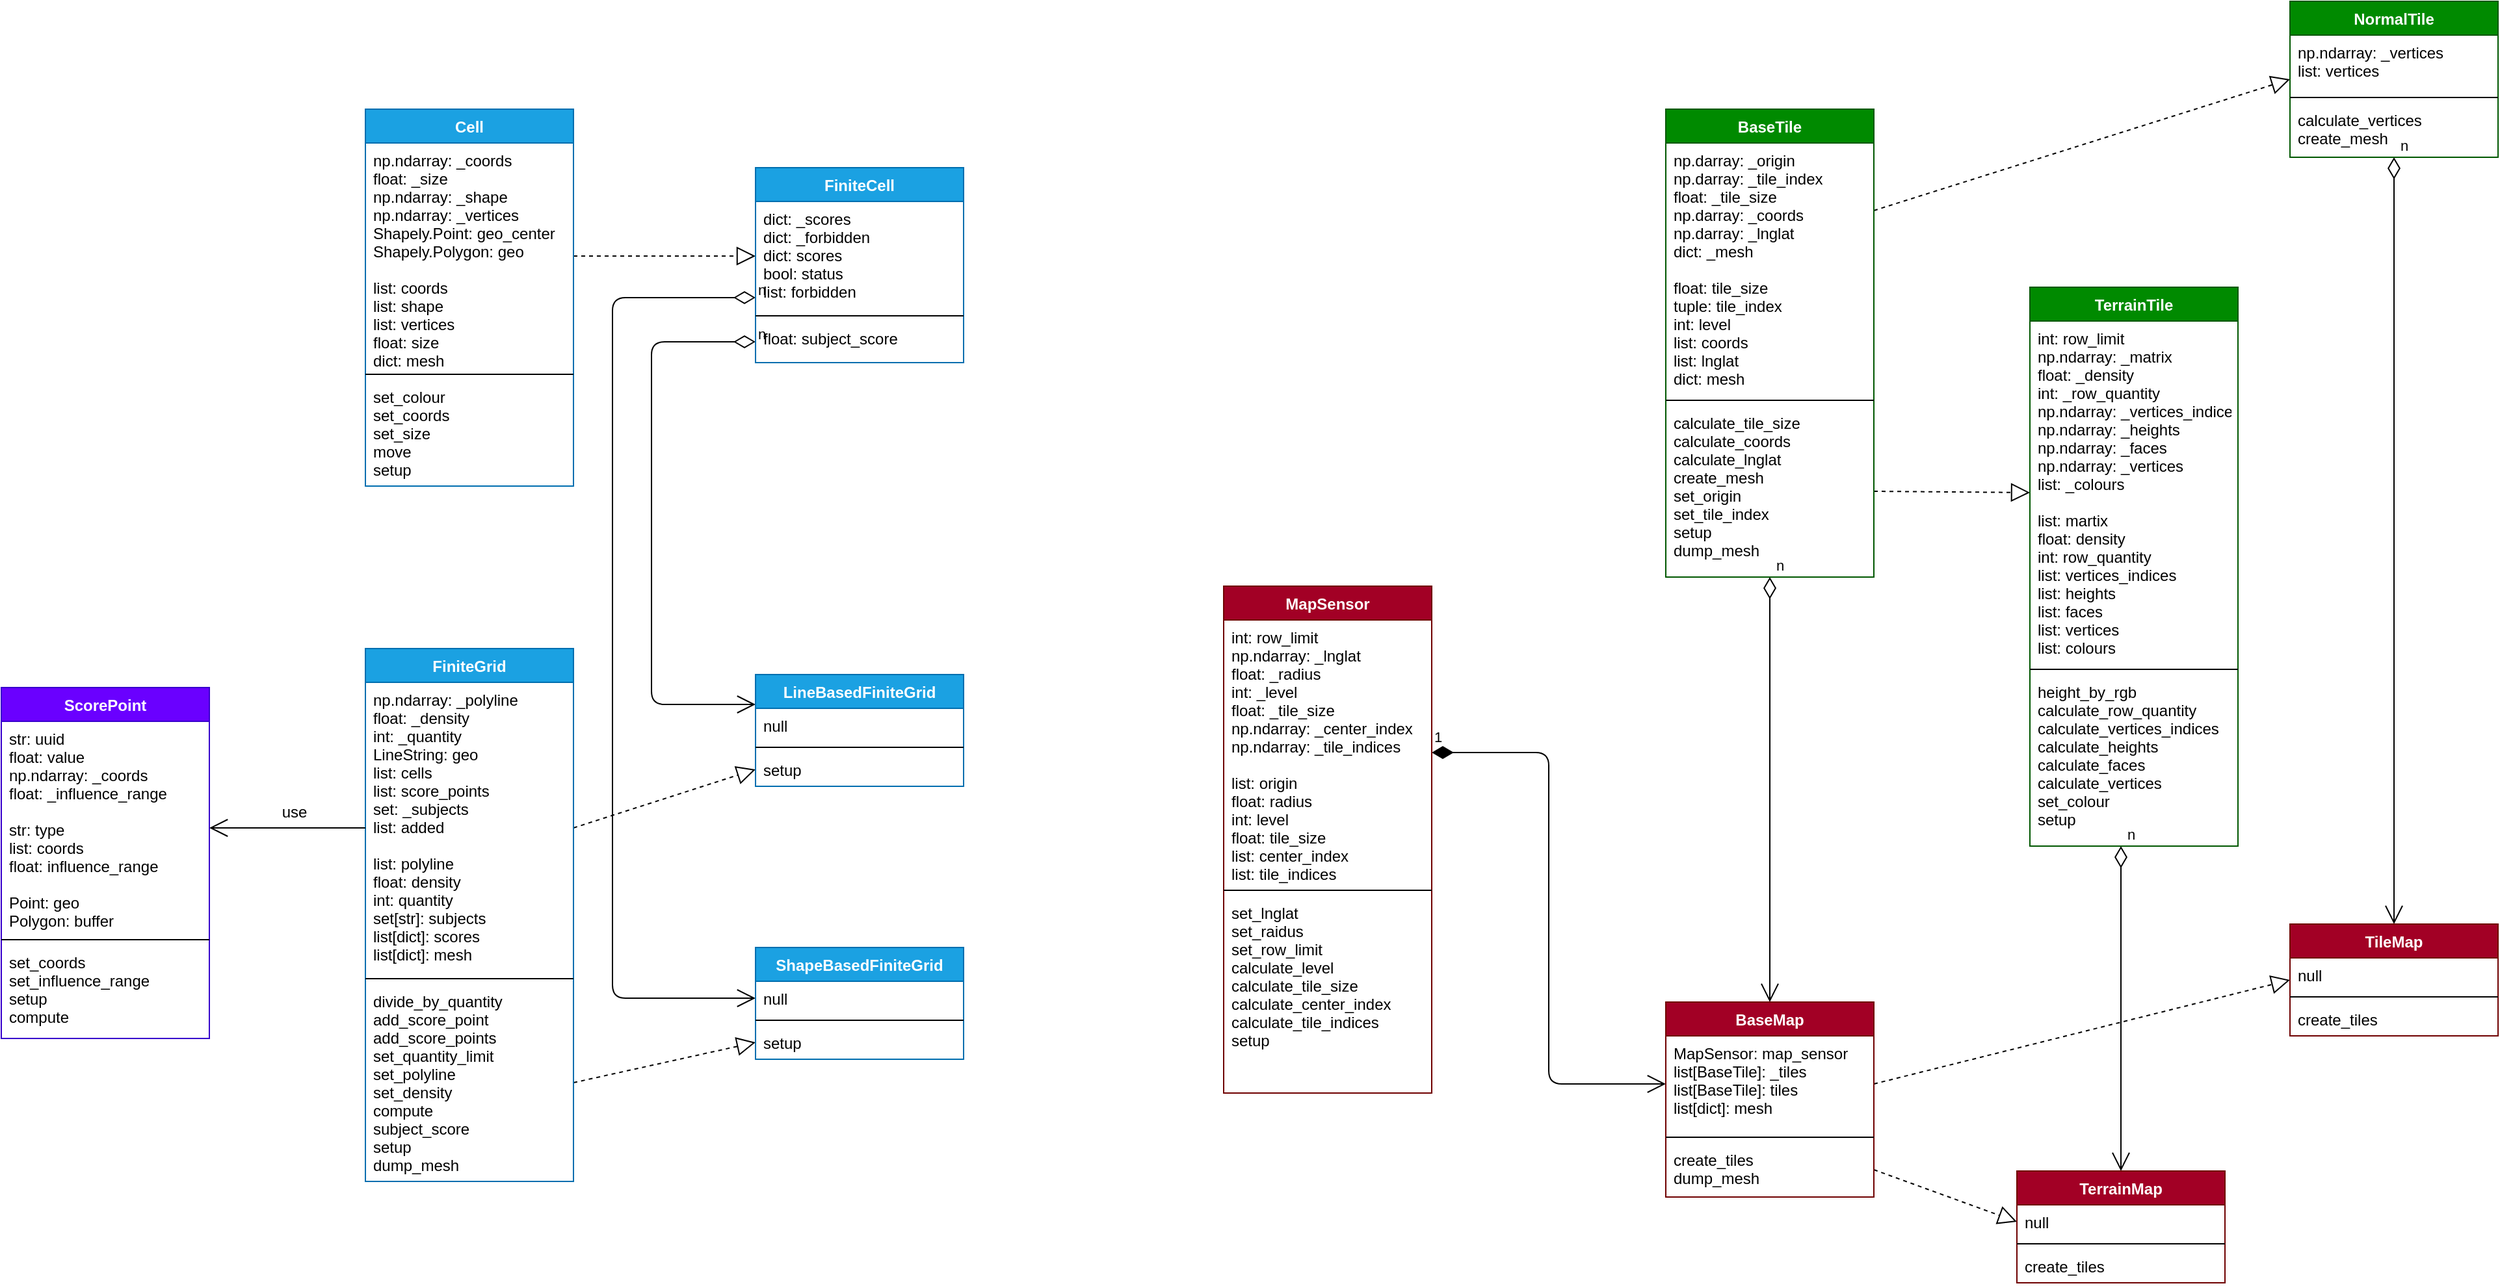 <mxfile version="13.2.1" type="device"><diagram id="T1pgqISBJTrfe6TRCyd8" name="Page-1"><mxGraphModel dx="4498" dy="1588" grid="1" gridSize="10" guides="1" tooltips="1" connect="1" arrows="1" fold="1" page="1" pageScale="1" pageWidth="827" pageHeight="1169" math="0" shadow="0"><root><mxCell id="0"/><mxCell id="1" parent="0"/><mxCell id="rnGAc0-CBt30dfS5_Ziq-9" value="" style="endArrow=block;dashed=1;endFill=0;endSize=12;html=1;entryX=0;entryY=0.5;entryDx=0;entryDy=0;exitX=1;exitY=0.268;exitDx=0;exitDy=0;exitPerimeter=0;" edge="1" parent="1" source="rnGAc0-CBt30dfS5_Ziq-2" target="rnGAc0-CBt30dfS5_Ziq-5"><mxGeometry width="160" relative="1" as="geometry"><mxPoint y="330" as="sourcePoint"/><mxPoint x="160" y="330" as="targetPoint"/></mxGeometry></mxCell><mxCell id="rnGAc0-CBt30dfS5_Ziq-14" value="" style="endArrow=block;dashed=1;endFill=0;endSize=12;html=1;entryX=0;entryY=0.5;entryDx=0;entryDy=0;exitX=1;exitY=0.5;exitDx=0;exitDy=0;" edge="1" parent="1" source="rnGAc0-CBt30dfS5_Ziq-4" target="rnGAc0-CBt30dfS5_Ziq-11"><mxGeometry width="160" relative="1" as="geometry"><mxPoint x="90" y="210.992" as="sourcePoint"/><mxPoint x="215" y="210" as="targetPoint"/></mxGeometry></mxCell><mxCell id="rnGAc0-CBt30dfS5_Ziq-21" value="n" style="endArrow=open;html=1;endSize=12;startArrow=diamondThin;startSize=14;startFill=0;edgeStyle=orthogonalEdgeStyle;align=left;verticalAlign=bottom;entryX=0.5;entryY=0;entryDx=0;entryDy=0;exitX=0.5;exitY=1;exitDx=0;exitDy=0;" edge="1" parent="1" source="rnGAc0-CBt30dfS5_Ziq-1" target="rnGAc0-CBt30dfS5_Ziq-15"><mxGeometry x="-1" y="3" relative="1" as="geometry"><mxPoint x="60" y="510" as="sourcePoint"/><mxPoint x="220" y="510" as="targetPoint"/></mxGeometry></mxCell><mxCell id="rnGAc0-CBt30dfS5_Ziq-26" value="1" style="endArrow=open;html=1;endSize=12;startArrow=diamondThin;startSize=14;startFill=1;edgeStyle=orthogonalEdgeStyle;align=left;verticalAlign=bottom;entryX=0;entryY=0.5;entryDx=0;entryDy=0;" edge="1" parent="1" source="rnGAc0-CBt30dfS5_Ziq-23" target="rnGAc0-CBt30dfS5_Ziq-16"><mxGeometry x="-1" y="3" relative="1" as="geometry"><mxPoint x="-190" y="710" as="sourcePoint"/><mxPoint x="-30" y="710" as="targetPoint"/></mxGeometry></mxCell><mxCell id="rnGAc0-CBt30dfS5_Ziq-31" value="" style="endArrow=block;dashed=1;endFill=0;endSize=12;html=1;exitX=1;exitY=0.5;exitDx=0;exitDy=0;entryX=0;entryY=0.5;entryDx=0;entryDy=0;" edge="1" parent="1" source="rnGAc0-CBt30dfS5_Ziq-16" target="rnGAc0-CBt30dfS5_Ziq-27"><mxGeometry width="160" relative="1" as="geometry"><mxPoint x="60" y="830.992" as="sourcePoint"/><mxPoint x="380" y="730" as="targetPoint"/></mxGeometry></mxCell><mxCell id="rnGAc0-CBt30dfS5_Ziq-32" value="n" style="endArrow=open;html=1;endSize=12;startArrow=diamondThin;startSize=14;startFill=0;edgeStyle=orthogonalEdgeStyle;align=left;verticalAlign=bottom;entryX=0.5;entryY=0;entryDx=0;entryDy=0;exitX=0.5;exitY=1;exitDx=0;exitDy=0;" edge="1" parent="1" source="rnGAc0-CBt30dfS5_Ziq-5" target="rnGAc0-CBt30dfS5_Ziq-27"><mxGeometry x="-1" y="3" relative="1" as="geometry"><mxPoint x="10" y="493.0" as="sourcePoint"/><mxPoint x="10" y="820.0" as="targetPoint"/><Array as="points"><mxPoint x="480" y="560"/><mxPoint x="480" y="560"/></Array></mxGeometry></mxCell><mxCell id="rnGAc0-CBt30dfS5_Ziq-38" value="" style="endArrow=block;dashed=1;endFill=0;endSize=12;html=1;exitX=1;exitY=0.5;exitDx=0;exitDy=0;entryX=0;entryY=0.5;entryDx=0;entryDy=0;" edge="1" parent="1" source="rnGAc0-CBt30dfS5_Ziq-18" target="rnGAc0-CBt30dfS5_Ziq-35"><mxGeometry width="160" relative="1" as="geometry"><mxPoint x="90.0" y="883" as="sourcePoint"/><mxPoint x="410" y="803.0" as="targetPoint"/></mxGeometry></mxCell><mxCell id="rnGAc0-CBt30dfS5_Ziq-39" value="n" style="endArrow=open;html=1;endSize=12;startArrow=diamondThin;startSize=14;startFill=0;edgeStyle=orthogonalEdgeStyle;align=left;verticalAlign=bottom;entryX=0.5;entryY=0;entryDx=0;entryDy=0;" edge="1" parent="1" target="rnGAc0-CBt30dfS5_Ziq-34"><mxGeometry x="-1" y="3" relative="1" as="geometry"><mxPoint x="270" y="690" as="sourcePoint"/><mxPoint x="320" y="850" as="targetPoint"/><Array as="points"><mxPoint x="270" y="910"/><mxPoint x="270" y="910"/></Array></mxGeometry></mxCell><mxCell id="rnGAc0-CBt30dfS5_Ziq-48" value="" style="endArrow=block;dashed=1;endFill=0;endSize=12;html=1;entryX=0;entryY=0.5;entryDx=0;entryDy=0;exitX=1;exitY=0.5;exitDx=0;exitDy=0;" edge="1" parent="1" source="rnGAc0-CBt30dfS5_Ziq-41" target="rnGAc0-CBt30dfS5_Ziq-45"><mxGeometry width="160" relative="1" as="geometry"><mxPoint x="-870.0" y="338" as="sourcePoint"/><mxPoint x="-750" y="339" as="targetPoint"/></mxGeometry></mxCell><mxCell id="rnGAc0-CBt30dfS5_Ziq-61" value="" style="endArrow=block;dashed=1;endFill=0;endSize=12;html=1;entryX=0;entryY=0.5;entryDx=0;entryDy=0;exitX=1;exitY=0.5;exitDx=0;exitDy=0;" edge="1" parent="1" source="rnGAc0-CBt30dfS5_Ziq-50" target="rnGAc0-CBt30dfS5_Ziq-60"><mxGeometry width="160" relative="1" as="geometry"><mxPoint x="-910" y="291" as="sourcePoint"/><mxPoint x="-770" y="246" as="targetPoint"/></mxGeometry></mxCell><mxCell id="rnGAc0-CBt30dfS5_Ziq-62" value="n" style="endArrow=open;html=1;endSize=12;startArrow=diamondThin;startSize=14;startFill=0;edgeStyle=orthogonalEdgeStyle;align=left;verticalAlign=bottom;exitX=0;exitY=0.5;exitDx=0;exitDy=0;" edge="1" parent="1" source="rnGAc0-CBt30dfS5_Ziq-47" target="rnGAc0-CBt30dfS5_Ziq-57"><mxGeometry x="-1" y="3" relative="1" as="geometry"><mxPoint x="-700" y="398" as="sourcePoint"/><mxPoint x="-590" y="658.0" as="targetPoint"/><Array as="points"><mxPoint x="-860" y="302"/><mxPoint x="-860" y="581.0"/></Array></mxGeometry></mxCell><mxCell id="rnGAc0-CBt30dfS5_Ziq-67" value="" style="endArrow=block;dashed=1;endFill=0;endSize=12;html=1;entryX=0;entryY=0.5;entryDx=0;entryDy=0;" edge="1" parent="1" target="rnGAc0-CBt30dfS5_Ziq-66"><mxGeometry width="160" relative="1" as="geometry"><mxPoint x="-920" y="872" as="sourcePoint"/><mxPoint x="-770" y="621.0" as="targetPoint"/></mxGeometry></mxCell><mxCell id="rnGAc0-CBt30dfS5_Ziq-69" value="n" style="endArrow=open;html=1;endSize=12;startArrow=diamondThin;startSize=14;startFill=0;edgeStyle=orthogonalEdgeStyle;align=left;verticalAlign=bottom;entryX=0;entryY=0.5;entryDx=0;entryDy=0;" edge="1" parent="1" source="rnGAc0-CBt30dfS5_Ziq-45" target="rnGAc0-CBt30dfS5_Ziq-64"><mxGeometry x="-1" y="3" relative="1" as="geometry"><mxPoint x="-770" y="312" as="sourcePoint"/><mxPoint x="-770" y="590.941" as="targetPoint"/><Array as="points"><mxPoint x="-890" y="268"/><mxPoint x="-890" y="807"/></Array></mxGeometry></mxCell><mxCell id="rnGAc0-CBt30dfS5_Ziq-75" value="use" style="text;html=1;align=center;verticalAlign=middle;resizable=0;points=[];autosize=1;" vertex="1" parent="1"><mxGeometry x="-1150" y="654" width="30" height="20" as="geometry"/></mxCell><mxCell id="rnGAc0-CBt30dfS5_Ziq-1" value="BaseTile" style="swimlane;fontStyle=1;align=center;verticalAlign=top;childLayout=stackLayout;horizontal=1;startSize=26;horizontalStack=0;resizeParent=1;resizeParentMax=0;resizeLast=0;collapsible=1;marginBottom=0;fillColor=#008a00;strokeColor=#005700;fontColor=#ffffff;" vertex="1" parent="1"><mxGeometry x="-80" y="123" width="160" height="360" as="geometry"><mxRectangle x="250" y="150" width="80" height="26" as="alternateBounds"/></mxGeometry></mxCell><mxCell id="rnGAc0-CBt30dfS5_Ziq-2" value="np.darray: _origin&#10;np.darray: _tile_index&#10;float: _tile_size&#10;np.darray: _coords&#10;np.darray: _lnglat&#10;dict: _mesh&#10;&#10;float: tile_size&#10;tuple: tile_index&#10;int: level&#10;list: coords&#10;list: lnglat&#10;dict: mesh" style="text;align=left;verticalAlign=top;spacingLeft=4;spacingRight=4;overflow=hidden;rotatable=0;points=[[0,0.5],[1,0.5]];portConstraint=eastwest;" vertex="1" parent="rnGAc0-CBt30dfS5_Ziq-1"><mxGeometry y="26" width="160" height="194" as="geometry"/></mxCell><mxCell id="rnGAc0-CBt30dfS5_Ziq-3" value="" style="line;strokeWidth=1;fillColor=none;align=left;verticalAlign=middle;spacingTop=-1;spacingLeft=3;spacingRight=3;rotatable=0;labelPosition=right;points=[];portConstraint=eastwest;" vertex="1" parent="rnGAc0-CBt30dfS5_Ziq-1"><mxGeometry y="220" width="160" height="8" as="geometry"/></mxCell><mxCell id="rnGAc0-CBt30dfS5_Ziq-4" value="calculate_tile_size&#10;calculate_coords&#10;calculate_lnglat&#10;create_mesh&#10;set_origin&#10;set_tile_index&#10;setup&#10;dump_mesh" style="text;align=left;verticalAlign=top;spacingLeft=4;spacingRight=4;overflow=hidden;rotatable=0;points=[[0,0.5],[1,0.5]];portConstraint=eastwest;" vertex="1" parent="rnGAc0-CBt30dfS5_Ziq-1"><mxGeometry y="228" width="160" height="132" as="geometry"/></mxCell><mxCell id="rnGAc0-CBt30dfS5_Ziq-5" value="NormalTile" style="swimlane;fontStyle=1;align=center;verticalAlign=top;childLayout=stackLayout;horizontal=1;startSize=26;horizontalStack=0;resizeParent=1;resizeParentMax=0;resizeLast=0;collapsible=1;marginBottom=0;fillColor=#008a00;strokeColor=#005700;fontColor=#ffffff;" vertex="1" parent="1"><mxGeometry x="400" y="40" width="160" height="120" as="geometry"><mxRectangle x="245" y="250" width="90" height="26" as="alternateBounds"/></mxGeometry></mxCell><mxCell id="rnGAc0-CBt30dfS5_Ziq-6" value="np.ndarray: _vertices&#10;list: vertices" style="text;align=left;verticalAlign=top;spacingLeft=4;spacingRight=4;overflow=hidden;rotatable=0;points=[[0,0.5],[1,0.5]];portConstraint=eastwest;" vertex="1" parent="rnGAc0-CBt30dfS5_Ziq-5"><mxGeometry y="26" width="160" height="44" as="geometry"/></mxCell><mxCell id="rnGAc0-CBt30dfS5_Ziq-7" value="" style="line;strokeWidth=1;fillColor=none;align=left;verticalAlign=middle;spacingTop=-1;spacingLeft=3;spacingRight=3;rotatable=0;labelPosition=right;points=[];portConstraint=eastwest;" vertex="1" parent="rnGAc0-CBt30dfS5_Ziq-5"><mxGeometry y="70" width="160" height="8" as="geometry"/></mxCell><mxCell id="rnGAc0-CBt30dfS5_Ziq-8" value="calculate_vertices&#10;create_mesh" style="text;align=left;verticalAlign=top;spacingLeft=4;spacingRight=4;overflow=hidden;rotatable=0;points=[[0,0.5],[1,0.5]];portConstraint=eastwest;" vertex="1" parent="rnGAc0-CBt30dfS5_Ziq-5"><mxGeometry y="78" width="160" height="42" as="geometry"/></mxCell><mxCell id="rnGAc0-CBt30dfS5_Ziq-10" value="TerrainTile" style="swimlane;fontStyle=1;align=center;verticalAlign=top;childLayout=stackLayout;horizontal=1;startSize=26;horizontalStack=0;resizeParent=1;resizeParentMax=0;resizeLast=0;collapsible=1;marginBottom=0;fillColor=#008a00;strokeColor=#005700;fontColor=#ffffff;" vertex="1" parent="1"><mxGeometry x="200" y="260" width="160" height="430" as="geometry"/></mxCell><mxCell id="rnGAc0-CBt30dfS5_Ziq-11" value="int: row_limit&#10;np.ndarray: _matrix&#10;float: _density&#10;int: _row_quantity&#10;np.ndarray: _vertices_indices&#10;np.ndarray: _heights&#10;np.ndarray: _faces&#10;np.ndarray: _vertices&#10;list: _colours&#10;&#10;list: martix&#10;float: density&#10;int: row_quantity&#10;list: vertices_indices&#10;list: heights&#10;list: faces&#10;list: vertices&#10;list: colours" style="text;align=left;verticalAlign=top;spacingLeft=4;spacingRight=4;overflow=hidden;rotatable=0;points=[[0,0.5],[1,0.5]];portConstraint=eastwest;" vertex="1" parent="rnGAc0-CBt30dfS5_Ziq-10"><mxGeometry y="26" width="160" height="264" as="geometry"/></mxCell><mxCell id="rnGAc0-CBt30dfS5_Ziq-12" value="" style="line;strokeWidth=1;fillColor=none;align=left;verticalAlign=middle;spacingTop=-1;spacingLeft=3;spacingRight=3;rotatable=0;labelPosition=right;points=[];portConstraint=eastwest;" vertex="1" parent="rnGAc0-CBt30dfS5_Ziq-10"><mxGeometry y="290" width="160" height="8" as="geometry"/></mxCell><mxCell id="rnGAc0-CBt30dfS5_Ziq-13" value="height_by_rgb&#10;calculate_row_quantity&#10;calculate_vertices_indices&#10;calculate_heights&#10;calculate_faces&#10;calculate_vertices&#10;set_colour&#10;setup" style="text;align=left;verticalAlign=top;spacingLeft=4;spacingRight=4;overflow=hidden;rotatable=0;points=[[0,0.5],[1,0.5]];portConstraint=eastwest;" vertex="1" parent="rnGAc0-CBt30dfS5_Ziq-10"><mxGeometry y="298" width="160" height="132" as="geometry"/></mxCell><mxCell id="rnGAc0-CBt30dfS5_Ziq-15" value="BaseMap" style="swimlane;fontStyle=1;align=center;verticalAlign=top;childLayout=stackLayout;horizontal=1;startSize=26;horizontalStack=0;resizeParent=1;resizeParentMax=0;resizeLast=0;collapsible=1;marginBottom=0;fillColor=#a20025;strokeColor=#6F0000;fontColor=#ffffff;" vertex="1" parent="1"><mxGeometry x="-80" y="810" width="160" height="150" as="geometry"/></mxCell><mxCell id="rnGAc0-CBt30dfS5_Ziq-16" value="MapSensor: map_sensor&#10;list[BaseTile]: _tiles&#10;list[BaseTile]: tiles&#10;list[dict]: mesh" style="text;align=left;verticalAlign=top;spacingLeft=4;spacingRight=4;overflow=hidden;rotatable=0;points=[[0,0.5],[1,0.5]];portConstraint=eastwest;" vertex="1" parent="rnGAc0-CBt30dfS5_Ziq-15"><mxGeometry y="26" width="160" height="74" as="geometry"/></mxCell><mxCell id="rnGAc0-CBt30dfS5_Ziq-17" value="" style="line;strokeWidth=1;fillColor=none;align=left;verticalAlign=middle;spacingTop=-1;spacingLeft=3;spacingRight=3;rotatable=0;labelPosition=right;points=[];portConstraint=eastwest;" vertex="1" parent="rnGAc0-CBt30dfS5_Ziq-15"><mxGeometry y="100" width="160" height="8" as="geometry"/></mxCell><mxCell id="rnGAc0-CBt30dfS5_Ziq-18" value="create_tiles&#10;dump_mesh" style="text;align=left;verticalAlign=top;spacingLeft=4;spacingRight=4;overflow=hidden;rotatable=0;points=[[0,0.5],[1,0.5]];portConstraint=eastwest;" vertex="1" parent="rnGAc0-CBt30dfS5_Ziq-15"><mxGeometry y="108" width="160" height="42" as="geometry"/></mxCell><mxCell id="rnGAc0-CBt30dfS5_Ziq-27" value="TileMap" style="swimlane;fontStyle=1;align=center;verticalAlign=top;childLayout=stackLayout;horizontal=1;startSize=26;horizontalStack=0;resizeParent=1;resizeParentMax=0;resizeLast=0;collapsible=1;marginBottom=0;fillColor=#a20025;strokeColor=#6F0000;fontColor=#ffffff;" vertex="1" parent="1"><mxGeometry x="400" y="750" width="160" height="86" as="geometry"/></mxCell><mxCell id="rnGAc0-CBt30dfS5_Ziq-28" value="null" style="text;align=left;verticalAlign=top;spacingLeft=4;spacingRight=4;overflow=hidden;rotatable=0;points=[[0,0.5],[1,0.5]];portConstraint=eastwest;" vertex="1" parent="rnGAc0-CBt30dfS5_Ziq-27"><mxGeometry y="26" width="160" height="26" as="geometry"/></mxCell><mxCell id="rnGAc0-CBt30dfS5_Ziq-29" value="" style="line;strokeWidth=1;fillColor=none;align=left;verticalAlign=middle;spacingTop=-1;spacingLeft=3;spacingRight=3;rotatable=0;labelPosition=right;points=[];portConstraint=eastwest;" vertex="1" parent="rnGAc0-CBt30dfS5_Ziq-27"><mxGeometry y="52" width="160" height="8" as="geometry"/></mxCell><mxCell id="rnGAc0-CBt30dfS5_Ziq-30" value="create_tiles" style="text;align=left;verticalAlign=top;spacingLeft=4;spacingRight=4;overflow=hidden;rotatable=0;points=[[0,0.5],[1,0.5]];portConstraint=eastwest;" vertex="1" parent="rnGAc0-CBt30dfS5_Ziq-27"><mxGeometry y="60" width="160" height="26" as="geometry"/></mxCell><mxCell id="rnGAc0-CBt30dfS5_Ziq-22" value="MapSensor" style="swimlane;fontStyle=1;align=center;verticalAlign=top;childLayout=stackLayout;horizontal=1;startSize=26;horizontalStack=0;resizeParent=1;resizeParentMax=0;resizeLast=0;collapsible=1;marginBottom=0;fillColor=#a20025;strokeColor=#6F0000;fontColor=#ffffff;" vertex="1" parent="1"><mxGeometry x="-420" y="490" width="160" height="390" as="geometry"/></mxCell><mxCell id="rnGAc0-CBt30dfS5_Ziq-23" value="int: row_limit&#10;np.ndarray: _lnglat&#10;float: _radius&#10;int: _level&#10;float: _tile_size&#10;np.ndarray: _center_index&#10;np.ndarray: _tile_indices&#10;&#10;list: origin&#10;float: radius&#10;int: level&#10;float: tile_size&#10;list: center_index&#10;list: tile_indices" style="text;align=left;verticalAlign=top;spacingLeft=4;spacingRight=4;overflow=hidden;rotatable=0;points=[[0,0.5],[1,0.5]];portConstraint=eastwest;" vertex="1" parent="rnGAc0-CBt30dfS5_Ziq-22"><mxGeometry y="26" width="160" height="204" as="geometry"/></mxCell><mxCell id="rnGAc0-CBt30dfS5_Ziq-24" value="" style="line;strokeWidth=1;fillColor=none;align=left;verticalAlign=middle;spacingTop=-1;spacingLeft=3;spacingRight=3;rotatable=0;labelPosition=right;points=[];portConstraint=eastwest;" vertex="1" parent="rnGAc0-CBt30dfS5_Ziq-22"><mxGeometry y="230" width="160" height="8" as="geometry"/></mxCell><mxCell id="rnGAc0-CBt30dfS5_Ziq-25" value="set_lnglat&#10;set_raidus&#10;set_row_limit&#10;calculate_level&#10;calculate_tile_size&#10;calculate_center_index&#10;calculate_tile_indices&#10;setup" style="text;align=left;verticalAlign=top;spacingLeft=4;spacingRight=4;overflow=hidden;rotatable=0;points=[[0,0.5],[1,0.5]];portConstraint=eastwest;" vertex="1" parent="rnGAc0-CBt30dfS5_Ziq-22"><mxGeometry y="238" width="160" height="152" as="geometry"/></mxCell><mxCell id="rnGAc0-CBt30dfS5_Ziq-34" value="TerrainMap" style="swimlane;fontStyle=1;align=center;verticalAlign=top;childLayout=stackLayout;horizontal=1;startSize=26;horizontalStack=0;resizeParent=1;resizeParentMax=0;resizeLast=0;collapsible=1;marginBottom=0;fillColor=#a20025;strokeColor=#6F0000;fontColor=#ffffff;" vertex="1" parent="1"><mxGeometry x="190" y="940" width="160" height="86" as="geometry"/></mxCell><mxCell id="rnGAc0-CBt30dfS5_Ziq-35" value="null" style="text;align=left;verticalAlign=top;spacingLeft=4;spacingRight=4;overflow=hidden;rotatable=0;points=[[0,0.5],[1,0.5]];portConstraint=eastwest;" vertex="1" parent="rnGAc0-CBt30dfS5_Ziq-34"><mxGeometry y="26" width="160" height="26" as="geometry"/></mxCell><mxCell id="rnGAc0-CBt30dfS5_Ziq-36" value="" style="line;strokeWidth=1;align=left;verticalAlign=middle;spacingTop=-1;spacingLeft=3;spacingRight=3;rotatable=0;labelPosition=right;points=[];portConstraint=eastwest;" vertex="1" parent="rnGAc0-CBt30dfS5_Ziq-34"><mxGeometry y="52" width="160" height="8" as="geometry"/></mxCell><mxCell id="rnGAc0-CBt30dfS5_Ziq-37" value="create_tiles" style="text;align=left;verticalAlign=top;spacingLeft=4;spacingRight=4;overflow=hidden;rotatable=0;points=[[0,0.5],[1,0.5]];portConstraint=eastwest;" vertex="1" parent="rnGAc0-CBt30dfS5_Ziq-34"><mxGeometry y="60" width="160" height="26" as="geometry"/></mxCell><mxCell id="rnGAc0-CBt30dfS5_Ziq-44" value="FiniteCell" style="swimlane;fontStyle=1;align=center;verticalAlign=top;childLayout=stackLayout;horizontal=1;startSize=26;horizontalStack=0;resizeParent=1;resizeParentMax=0;resizeLast=0;collapsible=1;marginBottom=0;fillColor=#1ba1e2;strokeColor=#006EAF;fontColor=#ffffff;" vertex="1" parent="1"><mxGeometry x="-780" y="168" width="160" height="150" as="geometry"/></mxCell><mxCell id="rnGAc0-CBt30dfS5_Ziq-45" value="dict: _scores&#10;dict: _forbidden&#10;dict: scores&#10;bool: status&#10;list: forbidden&#10;" style="text;strokeColor=none;fillColor=none;align=left;verticalAlign=top;spacingLeft=4;spacingRight=4;overflow=hidden;rotatable=0;points=[[0,0.5],[1,0.5]];portConstraint=eastwest;" vertex="1" parent="rnGAc0-CBt30dfS5_Ziq-44"><mxGeometry y="26" width="160" height="84" as="geometry"/></mxCell><mxCell id="rnGAc0-CBt30dfS5_Ziq-46" value="" style="line;strokeWidth=1;fillColor=none;align=left;verticalAlign=middle;spacingTop=-1;spacingLeft=3;spacingRight=3;rotatable=0;labelPosition=right;points=[];portConstraint=eastwest;" vertex="1" parent="rnGAc0-CBt30dfS5_Ziq-44"><mxGeometry y="110" width="160" height="8" as="geometry"/></mxCell><mxCell id="rnGAc0-CBt30dfS5_Ziq-47" value="float: subject_score" style="text;strokeColor=none;fillColor=none;align=left;verticalAlign=top;spacingLeft=4;spacingRight=4;overflow=hidden;rotatable=0;points=[[0,0.5],[1,0.5]];portConstraint=eastwest;" vertex="1" parent="rnGAc0-CBt30dfS5_Ziq-44"><mxGeometry y="118" width="160" height="32" as="geometry"/></mxCell><mxCell id="rnGAc0-CBt30dfS5_Ziq-49" value="FiniteGrid" style="swimlane;fontStyle=1;align=center;verticalAlign=top;childLayout=stackLayout;horizontal=1;startSize=26;horizontalStack=0;resizeParent=1;resizeParentMax=0;resizeLast=0;collapsible=1;marginBottom=0;fillColor=#1ba1e2;strokeColor=#006EAF;fontColor=#ffffff;" vertex="1" parent="1"><mxGeometry x="-1080" y="538" width="160" height="410" as="geometry"/></mxCell><mxCell id="rnGAc0-CBt30dfS5_Ziq-50" value="np.ndarray: _polyline&#10;float: _density&#10;int: _quantity&#10;LineString: geo&#10;list: cells&#10;list: score_points&#10;set: _subjects&#10;list: added&#10;&#10;list: polyline&#10;float: density&#10;int: quantity&#10;set[str]: subjects&#10;list[dict]: scores&#10;list[dict]: mesh&#10;" style="text;strokeColor=none;fillColor=none;align=left;verticalAlign=top;spacingLeft=4;spacingRight=4;overflow=hidden;rotatable=0;points=[[0,0.5],[1,0.5]];portConstraint=eastwest;" vertex="1" parent="rnGAc0-CBt30dfS5_Ziq-49"><mxGeometry y="26" width="160" height="224" as="geometry"/></mxCell><mxCell id="rnGAc0-CBt30dfS5_Ziq-51" value="" style="line;strokeWidth=1;fillColor=none;align=left;verticalAlign=middle;spacingTop=-1;spacingLeft=3;spacingRight=3;rotatable=0;labelPosition=right;points=[];portConstraint=eastwest;" vertex="1" parent="rnGAc0-CBt30dfS5_Ziq-49"><mxGeometry y="250" width="160" height="8" as="geometry"/></mxCell><mxCell id="rnGAc0-CBt30dfS5_Ziq-52" value="divide_by_quantity&#10;add_score_point&#10;add_score_points&#10;set_quantity_limit&#10;set_polyline&#10;set_density&#10;compute&#10;subject_score&#10;setup&#10;dump_mesh" style="text;strokeColor=none;fillColor=none;align=left;verticalAlign=top;spacingLeft=4;spacingRight=4;overflow=hidden;rotatable=0;points=[[0,0.5],[1,0.5]];portConstraint=eastwest;" vertex="1" parent="rnGAc0-CBt30dfS5_Ziq-49"><mxGeometry y="258" width="160" height="152" as="geometry"/></mxCell><mxCell id="rnGAc0-CBt30dfS5_Ziq-63" value="ShapeBasedFiniteGrid" style="swimlane;fontStyle=1;align=center;verticalAlign=top;childLayout=stackLayout;horizontal=1;startSize=26;horizontalStack=0;resizeParent=1;resizeParentMax=0;resizeLast=0;collapsible=1;marginBottom=0;fillColor=#1ba1e2;strokeColor=#006EAF;fontColor=#ffffff;" vertex="1" parent="1"><mxGeometry x="-780" y="768" width="160" height="86" as="geometry"/></mxCell><mxCell id="rnGAc0-CBt30dfS5_Ziq-64" value="null" style="text;strokeColor=none;fillColor=none;align=left;verticalAlign=top;spacingLeft=4;spacingRight=4;overflow=hidden;rotatable=0;points=[[0,0.5],[1,0.5]];portConstraint=eastwest;" vertex="1" parent="rnGAc0-CBt30dfS5_Ziq-63"><mxGeometry y="26" width="160" height="26" as="geometry"/></mxCell><mxCell id="rnGAc0-CBt30dfS5_Ziq-65" value="" style="line;strokeWidth=1;fillColor=none;align=left;verticalAlign=middle;spacingTop=-1;spacingLeft=3;spacingRight=3;rotatable=0;labelPosition=right;points=[];portConstraint=eastwest;" vertex="1" parent="rnGAc0-CBt30dfS5_Ziq-63"><mxGeometry y="52" width="160" height="8" as="geometry"/></mxCell><mxCell id="rnGAc0-CBt30dfS5_Ziq-66" value="setup" style="text;strokeColor=none;fillColor=none;align=left;verticalAlign=top;spacingLeft=4;spacingRight=4;overflow=hidden;rotatable=0;points=[[0,0.5],[1,0.5]];portConstraint=eastwest;" vertex="1" parent="rnGAc0-CBt30dfS5_Ziq-63"><mxGeometry y="60" width="160" height="26" as="geometry"/></mxCell><mxCell id="rnGAc0-CBt30dfS5_Ziq-40" value="Cell" style="swimlane;fontStyle=1;align=center;verticalAlign=top;childLayout=stackLayout;horizontal=1;startSize=26;horizontalStack=0;resizeParent=1;resizeParentMax=0;resizeLast=0;collapsible=1;marginBottom=0;fillColor=#1ba1e2;strokeColor=#006EAF;fontColor=#ffffff;" vertex="1" parent="1"><mxGeometry x="-1080" y="123" width="160" height="290" as="geometry"/></mxCell><mxCell id="rnGAc0-CBt30dfS5_Ziq-41" value="np.ndarray: _coords&#10;float: _size&#10;np.ndarray: _shape&#10;np.ndarray: _vertices&#10;Shapely.Point: geo_center&#10;Shapely.Polygon: geo&#10;&#10;list: coords&#10;list: shape&#10;list: vertices&#10;float: size&#10;dict: mesh" style="text;strokeColor=none;fillColor=none;align=left;verticalAlign=top;spacingLeft=4;spacingRight=4;overflow=hidden;rotatable=0;points=[[0,0.5],[1,0.5]];portConstraint=eastwest;" vertex="1" parent="rnGAc0-CBt30dfS5_Ziq-40"><mxGeometry y="26" width="160" height="174" as="geometry"/></mxCell><mxCell id="rnGAc0-CBt30dfS5_Ziq-42" value="" style="line;strokeWidth=1;fillColor=none;align=left;verticalAlign=middle;spacingTop=-1;spacingLeft=3;spacingRight=3;rotatable=0;labelPosition=right;points=[];portConstraint=eastwest;" vertex="1" parent="rnGAc0-CBt30dfS5_Ziq-40"><mxGeometry y="200" width="160" height="8" as="geometry"/></mxCell><mxCell id="rnGAc0-CBt30dfS5_Ziq-43" value="set_colour&#10;set_coords&#10;set_size&#10;move&#10;setup" style="text;strokeColor=none;fillColor=none;align=left;verticalAlign=top;spacingLeft=4;spacingRight=4;overflow=hidden;rotatable=0;points=[[0,0.5],[1,0.5]];portConstraint=eastwest;" vertex="1" parent="rnGAc0-CBt30dfS5_Ziq-40"><mxGeometry y="208" width="160" height="82" as="geometry"/></mxCell><mxCell id="rnGAc0-CBt30dfS5_Ziq-57" value="LineBasedFiniteGrid" style="swimlane;fontStyle=1;align=center;verticalAlign=top;childLayout=stackLayout;horizontal=1;startSize=26;horizontalStack=0;resizeParent=1;resizeParentMax=0;resizeLast=0;collapsible=1;marginBottom=0;fillColor=#1ba1e2;strokeColor=#006EAF;fontColor=#ffffff;" vertex="1" parent="1"><mxGeometry x="-780" y="558" width="160" height="86" as="geometry"/></mxCell><mxCell id="rnGAc0-CBt30dfS5_Ziq-58" value="null" style="text;strokeColor=none;fillColor=none;align=left;verticalAlign=top;spacingLeft=4;spacingRight=4;overflow=hidden;rotatable=0;points=[[0,0.5],[1,0.5]];portConstraint=eastwest;" vertex="1" parent="rnGAc0-CBt30dfS5_Ziq-57"><mxGeometry y="26" width="160" height="26" as="geometry"/></mxCell><mxCell id="rnGAc0-CBt30dfS5_Ziq-59" value="" style="line;strokeWidth=1;fillColor=none;align=left;verticalAlign=middle;spacingTop=-1;spacingLeft=3;spacingRight=3;rotatable=0;labelPosition=right;points=[];portConstraint=eastwest;" vertex="1" parent="rnGAc0-CBt30dfS5_Ziq-57"><mxGeometry y="52" width="160" height="8" as="geometry"/></mxCell><mxCell id="rnGAc0-CBt30dfS5_Ziq-60" value="setup" style="text;strokeColor=none;fillColor=none;align=left;verticalAlign=top;spacingLeft=4;spacingRight=4;overflow=hidden;rotatable=0;points=[[0,0.5],[1,0.5]];portConstraint=eastwest;" vertex="1" parent="rnGAc0-CBt30dfS5_Ziq-57"><mxGeometry y="60" width="160" height="26" as="geometry"/></mxCell><mxCell id="rnGAc0-CBt30dfS5_Ziq-70" value="ScorePoint" style="swimlane;fontStyle=1;align=center;verticalAlign=top;childLayout=stackLayout;horizontal=1;startSize=26;horizontalStack=0;resizeParent=1;resizeParentMax=0;resizeLast=0;collapsible=1;marginBottom=0;fillColor=#6a00ff;strokeColor=#3700CC;fontColor=#ffffff;" vertex="1" parent="1"><mxGeometry x="-1360" y="568" width="160" height="270" as="geometry"/></mxCell><mxCell id="rnGAc0-CBt30dfS5_Ziq-71" value="str: uuid&#10;float: value&#10;np.ndarray: _coords&#10;float: _influence_range&#10;&#10;str: type&#10;list: coords&#10;float: influence_range&#10;&#10;Point: geo&#10;Polygon: buffer" style="text;strokeColor=none;fillColor=none;align=left;verticalAlign=top;spacingLeft=4;spacingRight=4;overflow=hidden;rotatable=0;points=[[0,0.5],[1,0.5]];portConstraint=eastwest;" vertex="1" parent="rnGAc0-CBt30dfS5_Ziq-70"><mxGeometry y="26" width="160" height="164" as="geometry"/></mxCell><mxCell id="rnGAc0-CBt30dfS5_Ziq-72" value="" style="line;strokeWidth=1;fillColor=none;align=left;verticalAlign=middle;spacingTop=-1;spacingLeft=3;spacingRight=3;rotatable=0;labelPosition=right;points=[];portConstraint=eastwest;" vertex="1" parent="rnGAc0-CBt30dfS5_Ziq-70"><mxGeometry y="190" width="160" height="8" as="geometry"/></mxCell><mxCell id="rnGAc0-CBt30dfS5_Ziq-73" value="set_coords&#10;set_influence_range&#10;setup&#10;compute" style="text;strokeColor=none;fillColor=none;align=left;verticalAlign=top;spacingLeft=4;spacingRight=4;overflow=hidden;rotatable=0;points=[[0,0.5],[1,0.5]];portConstraint=eastwest;" vertex="1" parent="rnGAc0-CBt30dfS5_Ziq-70"><mxGeometry y="198" width="160" height="72" as="geometry"/></mxCell><mxCell id="rnGAc0-CBt30dfS5_Ziq-74" value="" style="endArrow=open;endFill=1;endSize=12;html=1;exitX=0;exitY=0.5;exitDx=0;exitDy=0;" edge="1" parent="1" source="rnGAc0-CBt30dfS5_Ziq-50" target="rnGAc0-CBt30dfS5_Ziq-71"><mxGeometry width="160" relative="1" as="geometry"><mxPoint x="-840" y="748" as="sourcePoint"/><mxPoint x="-680" y="748" as="targetPoint"/></mxGeometry></mxCell></root></mxGraphModel></diagram></mxfile>